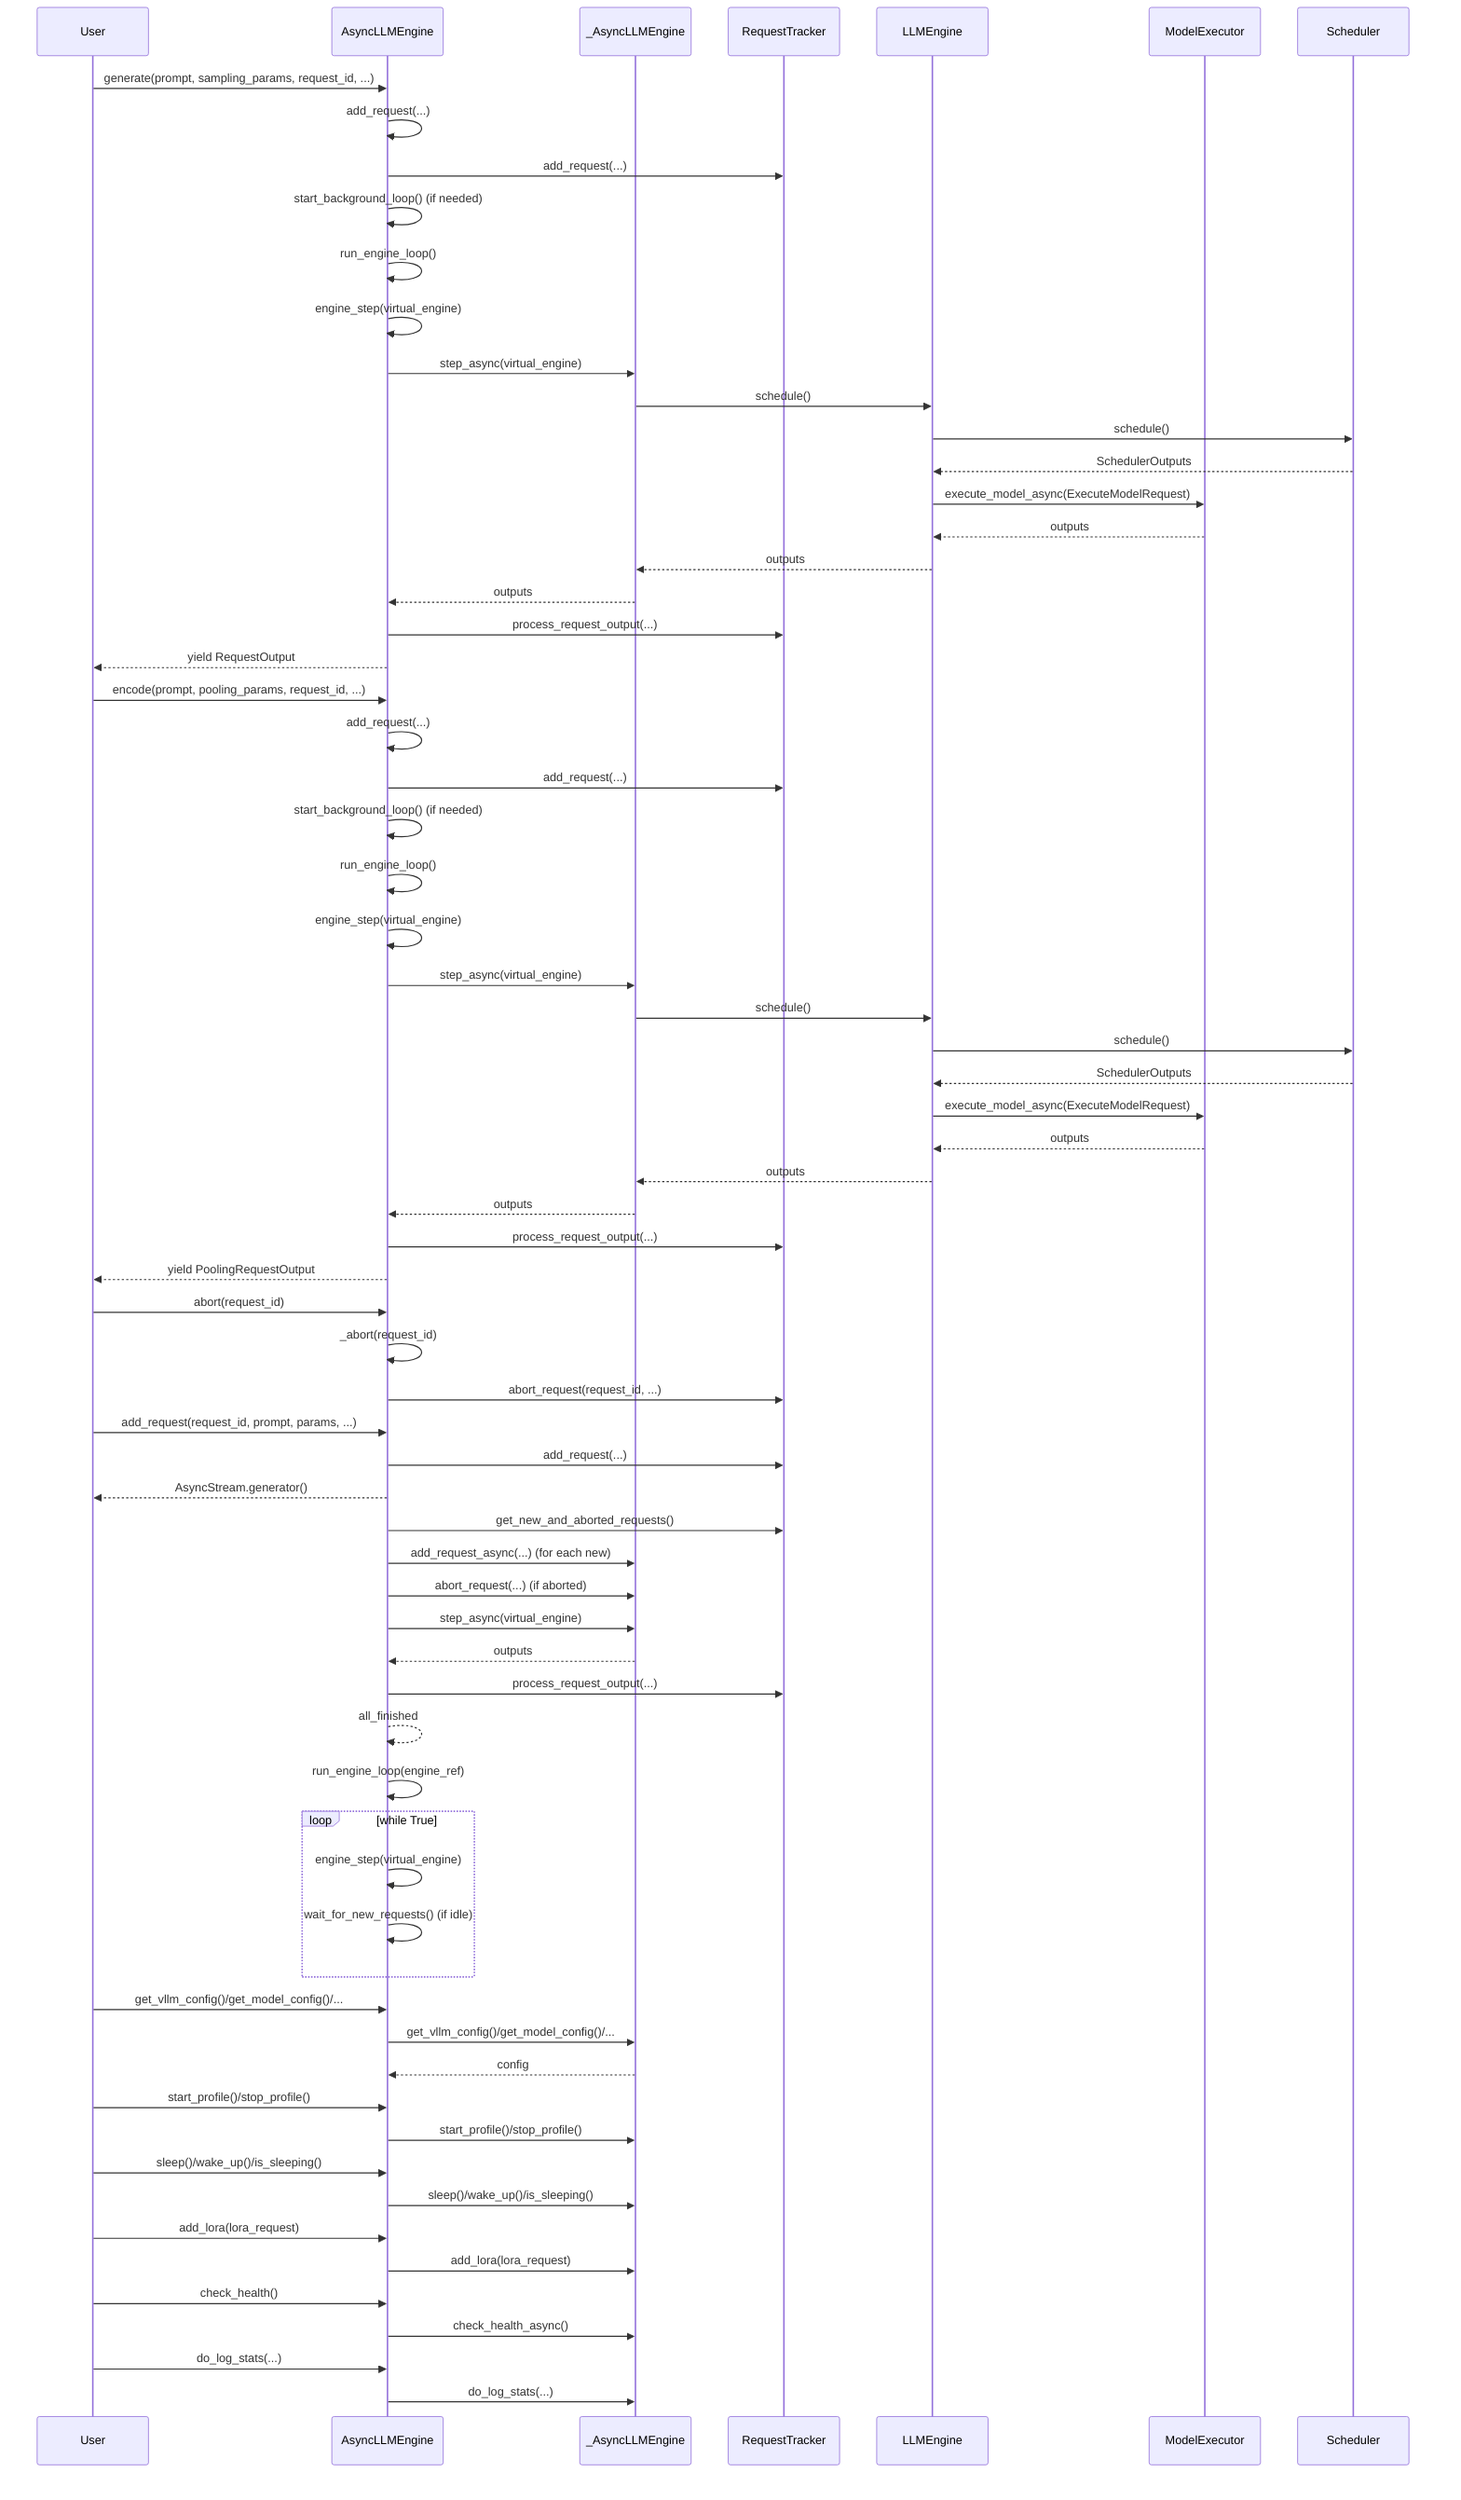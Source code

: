 sequenceDiagram
    participant User
    participant AsyncLLMEngine
    participant _AsyncLLMEngine
    participant RequestTracker
    participant LLMEngine
    participant ModelExecutor
    participant Scheduler

    %% 1. generate
    User->>AsyncLLMEngine: generate(prompt, sampling_params, request_id, ...)
    AsyncLLMEngine->>AsyncLLMEngine: add_request(...)
    AsyncLLMEngine->>RequestTracker: add_request(...)
    AsyncLLMEngine->>AsyncLLMEngine: start_background_loop() (if needed)
    AsyncLLMEngine->>AsyncLLMEngine: run_engine_loop()
    AsyncLLMEngine->>AsyncLLMEngine: engine_step(virtual_engine)
    AsyncLLMEngine->>_AsyncLLMEngine: step_async(virtual_engine)
    _AsyncLLMEngine->>LLMEngine: schedule()
    LLMEngine->>Scheduler: schedule()
    Scheduler-->>LLMEngine: SchedulerOutputs
    LLMEngine->>ModelExecutor: execute_model_async(ExecuteModelRequest)
    ModelExecutor-->>LLMEngine: outputs
    LLMEngine-->>_AsyncLLMEngine: outputs
    _AsyncLLMEngine-->>AsyncLLMEngine: outputs
    AsyncLLMEngine->>RequestTracker: process_request_output(...)
    AsyncLLMEngine-->>User: yield RequestOutput

    %% 2. encode
    User->>AsyncLLMEngine: encode(prompt, pooling_params, request_id, ...)
    AsyncLLMEngine->>AsyncLLMEngine: add_request(...)
    AsyncLLMEngine->>RequestTracker: add_request(...)
    AsyncLLMEngine->>AsyncLLMEngine: start_background_loop() (if needed)
    AsyncLLMEngine->>AsyncLLMEngine: run_engine_loop()
    AsyncLLMEngine->>AsyncLLMEngine: engine_step(virtual_engine)
    AsyncLLMEngine->>_AsyncLLMEngine: step_async(virtual_engine)
    _AsyncLLMEngine->>LLMEngine: schedule()
    LLMEngine->>Scheduler: schedule()
    Scheduler-->>LLMEngine: SchedulerOutputs
    LLMEngine->>ModelExecutor: execute_model_async(ExecuteModelRequest)
    ModelExecutor-->>LLMEngine: outputs
    LLMEngine-->>_AsyncLLMEngine: outputs
    _AsyncLLMEngine-->>AsyncLLMEngine: outputs
    AsyncLLMEngine->>RequestTracker: process_request_output(...)
    AsyncLLMEngine-->>User: yield PoolingRequestOutput

    %% 3. abort
    User->>AsyncLLMEngine: abort(request_id)
    AsyncLLMEngine->>AsyncLLMEngine: _abort(request_id)
    AsyncLLMEngine->>RequestTracker: abort_request(request_id, ...)

    %% 4. add_request
    User->>AsyncLLMEngine: add_request(request_id, prompt, params, ...)
    AsyncLLMEngine->>RequestTracker: add_request(...)
    AsyncLLMEngine-->>User: AsyncStream.generator()

    %% 5. engine_step
    AsyncLLMEngine->>RequestTracker: get_new_and_aborted_requests()
    AsyncLLMEngine->>_AsyncLLMEngine: add_request_async(...) (for each new)
    AsyncLLMEngine->>_AsyncLLMEngine: abort_request(...) (if aborted)
    AsyncLLMEngine->>_AsyncLLMEngine: step_async(virtual_engine)
    _AsyncLLMEngine-->>AsyncLLMEngine: outputs
    AsyncLLMEngine->>RequestTracker: process_request_output(...)
    AsyncLLMEngine-->>AsyncLLMEngine: all_finished

    %% 6. run_engine_loop (background)
    AsyncLLMEngine->>AsyncLLMEngine: run_engine_loop(engine_ref)
    loop while True
        AsyncLLMEngine->>AsyncLLMEngine: engine_step(virtual_engine)
        AsyncLLMEngine->>AsyncLLMEngine: wait_for_new_requests() (if idle)
    end

    %% 7. 기타 관리 함수
    User->>AsyncLLMEngine: get_vllm_config()/get_model_config()/...
    AsyncLLMEngine->>_AsyncLLMEngine: get_vllm_config()/get_model_config()/...
    _AsyncLLMEngine-->>AsyncLLMEngine: config

    User->>AsyncLLMEngine: start_profile()/stop_profile()
    AsyncLLMEngine->>_AsyncLLMEngine: start_profile()/stop_profile()

    User->>AsyncLLMEngine: sleep()/wake_up()/is_sleeping()
    AsyncLLMEngine->>_AsyncLLMEngine: sleep()/wake_up()/is_sleeping()

    User->>AsyncLLMEngine: add_lora(lora_request)
    AsyncLLMEngine->>_AsyncLLMEngine: add_lora(lora_request)

    User->>AsyncLLMEngine: check_health()
    AsyncLLMEngine->>_AsyncLLMEngine: check_health_async()

    User->>AsyncLLMEngine: do_log_stats(...)
    AsyncLLMEngine->>_AsyncLLMEngine: do_log_stats(...)